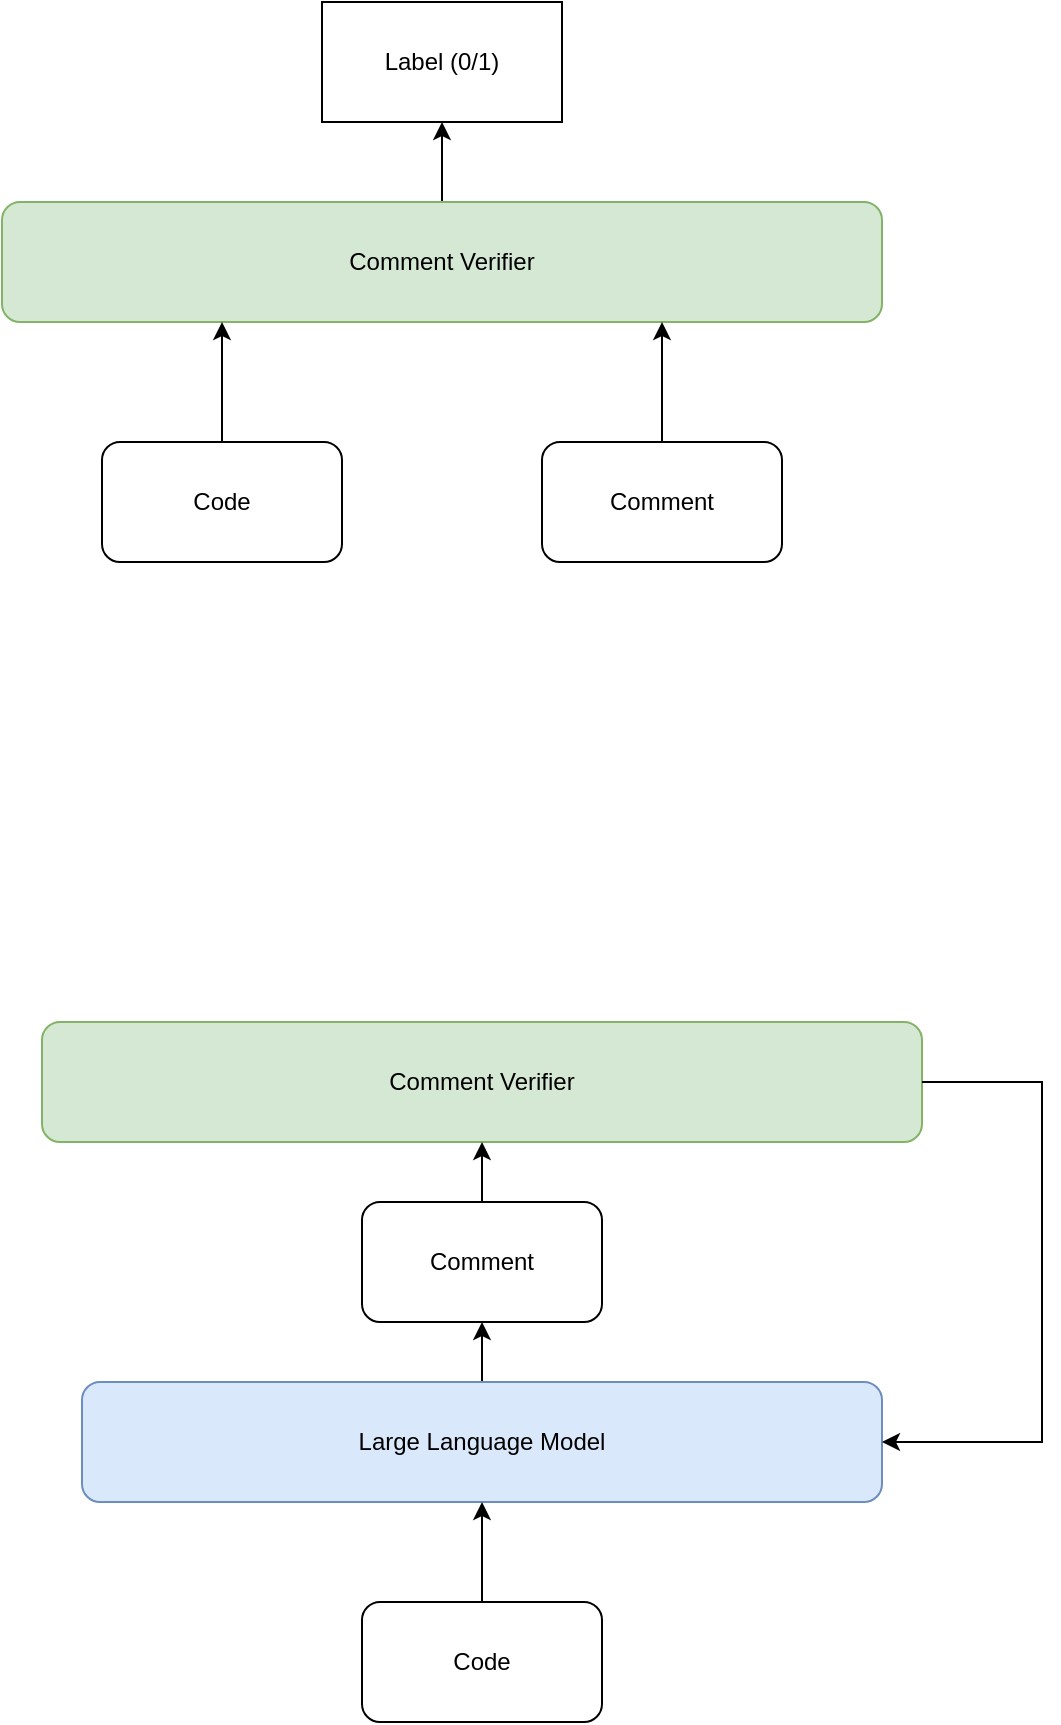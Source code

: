 <mxfile version="21.6.8" type="github">
  <diagram name="Page-1" id="A03EzcnyZWB0yI0xgy7R">
    <mxGraphModel dx="1364" dy="803" grid="1" gridSize="10" guides="1" tooltips="1" connect="1" arrows="1" fold="1" page="1" pageScale="1" pageWidth="850" pageHeight="1100" math="0" shadow="0">
      <root>
        <mxCell id="0" />
        <mxCell id="1" parent="0" />
        <mxCell id="R0GH4rJ0o_rwznftO3_i-9" value="" style="edgeStyle=orthogonalEdgeStyle;rounded=0;orthogonalLoop=1;jettySize=auto;html=1;" edge="1" parent="1" source="R0GH4rJ0o_rwznftO3_i-1" target="R0GH4rJ0o_rwznftO3_i-8">
          <mxGeometry relative="1" as="geometry" />
        </mxCell>
        <mxCell id="R0GH4rJ0o_rwznftO3_i-1" value="Comment Verifier" style="rounded=1;whiteSpace=wrap;html=1;fillColor=#d5e8d4;strokeColor=#82b366;" vertex="1" parent="1">
          <mxGeometry x="200" y="240" width="440" height="60" as="geometry" />
        </mxCell>
        <mxCell id="R0GH4rJ0o_rwznftO3_i-7" value="" style="edgeStyle=orthogonalEdgeStyle;rounded=0;orthogonalLoop=1;jettySize=auto;html=1;entryX=0.25;entryY=1;entryDx=0;entryDy=0;" edge="1" parent="1" source="R0GH4rJ0o_rwznftO3_i-2" target="R0GH4rJ0o_rwznftO3_i-1">
          <mxGeometry relative="1" as="geometry" />
        </mxCell>
        <mxCell id="R0GH4rJ0o_rwznftO3_i-2" value="Code" style="rounded=1;whiteSpace=wrap;html=1;" vertex="1" parent="1">
          <mxGeometry x="250" y="360" width="120" height="60" as="geometry" />
        </mxCell>
        <mxCell id="R0GH4rJ0o_rwznftO3_i-4" value="" style="edgeStyle=orthogonalEdgeStyle;rounded=0;orthogonalLoop=1;jettySize=auto;html=1;entryX=0.75;entryY=1;entryDx=0;entryDy=0;" edge="1" parent="1" source="R0GH4rJ0o_rwznftO3_i-3" target="R0GH4rJ0o_rwznftO3_i-1">
          <mxGeometry relative="1" as="geometry" />
        </mxCell>
        <mxCell id="R0GH4rJ0o_rwznftO3_i-3" value="Comment" style="rounded=1;whiteSpace=wrap;html=1;" vertex="1" parent="1">
          <mxGeometry x="470" y="360" width="120" height="60" as="geometry" />
        </mxCell>
        <mxCell id="R0GH4rJ0o_rwznftO3_i-8" value="Label (0/1)" style="rounded=0;whiteSpace=wrap;html=1;" vertex="1" parent="1">
          <mxGeometry x="360" y="140" width="120" height="60" as="geometry" />
        </mxCell>
        <mxCell id="R0GH4rJ0o_rwznftO3_i-16" value="" style="edgeStyle=orthogonalEdgeStyle;rounded=0;orthogonalLoop=1;jettySize=auto;html=1;" edge="1" parent="1" source="R0GH4rJ0o_rwznftO3_i-10" target="R0GH4rJ0o_rwznftO3_i-15">
          <mxGeometry relative="1" as="geometry" />
        </mxCell>
        <mxCell id="R0GH4rJ0o_rwznftO3_i-10" value="Large Language Model" style="rounded=1;whiteSpace=wrap;html=1;fillColor=#dae8fc;strokeColor=#6c8ebf;" vertex="1" parent="1">
          <mxGeometry x="240" y="830" width="400" height="60" as="geometry" />
        </mxCell>
        <mxCell id="R0GH4rJ0o_rwznftO3_i-11" value="Comment Verifier" style="rounded=1;whiteSpace=wrap;html=1;fillColor=#d5e8d4;strokeColor=#82b366;" vertex="1" parent="1">
          <mxGeometry x="220" y="650" width="440" height="60" as="geometry" />
        </mxCell>
        <mxCell id="R0GH4rJ0o_rwznftO3_i-14" value="" style="edgeStyle=orthogonalEdgeStyle;rounded=0;orthogonalLoop=1;jettySize=auto;html=1;" edge="1" parent="1" source="R0GH4rJ0o_rwznftO3_i-13" target="R0GH4rJ0o_rwznftO3_i-10">
          <mxGeometry relative="1" as="geometry" />
        </mxCell>
        <mxCell id="R0GH4rJ0o_rwznftO3_i-13" value="Code" style="rounded=1;whiteSpace=wrap;html=1;" vertex="1" parent="1">
          <mxGeometry x="380" y="940" width="120" height="60" as="geometry" />
        </mxCell>
        <mxCell id="R0GH4rJ0o_rwznftO3_i-17" value="" style="edgeStyle=orthogonalEdgeStyle;rounded=0;orthogonalLoop=1;jettySize=auto;html=1;" edge="1" parent="1" source="R0GH4rJ0o_rwznftO3_i-15" target="R0GH4rJ0o_rwznftO3_i-11">
          <mxGeometry relative="1" as="geometry" />
        </mxCell>
        <mxCell id="R0GH4rJ0o_rwznftO3_i-15" value="Comment" style="rounded=1;whiteSpace=wrap;html=1;" vertex="1" parent="1">
          <mxGeometry x="380" y="740" width="120" height="60" as="geometry" />
        </mxCell>
        <mxCell id="R0GH4rJ0o_rwznftO3_i-18" value="" style="endArrow=classic;html=1;rounded=0;exitX=1;exitY=0.5;exitDx=0;exitDy=0;entryX=1;entryY=0.5;entryDx=0;entryDy=0;" edge="1" parent="1" source="R0GH4rJ0o_rwznftO3_i-11" target="R0GH4rJ0o_rwznftO3_i-10">
          <mxGeometry width="50" height="50" relative="1" as="geometry">
            <mxPoint x="400" y="920" as="sourcePoint" />
            <mxPoint x="450" y="870" as="targetPoint" />
            <Array as="points">
              <mxPoint x="720" y="680" />
              <mxPoint x="720" y="860" />
            </Array>
          </mxGeometry>
        </mxCell>
      </root>
    </mxGraphModel>
  </diagram>
</mxfile>
